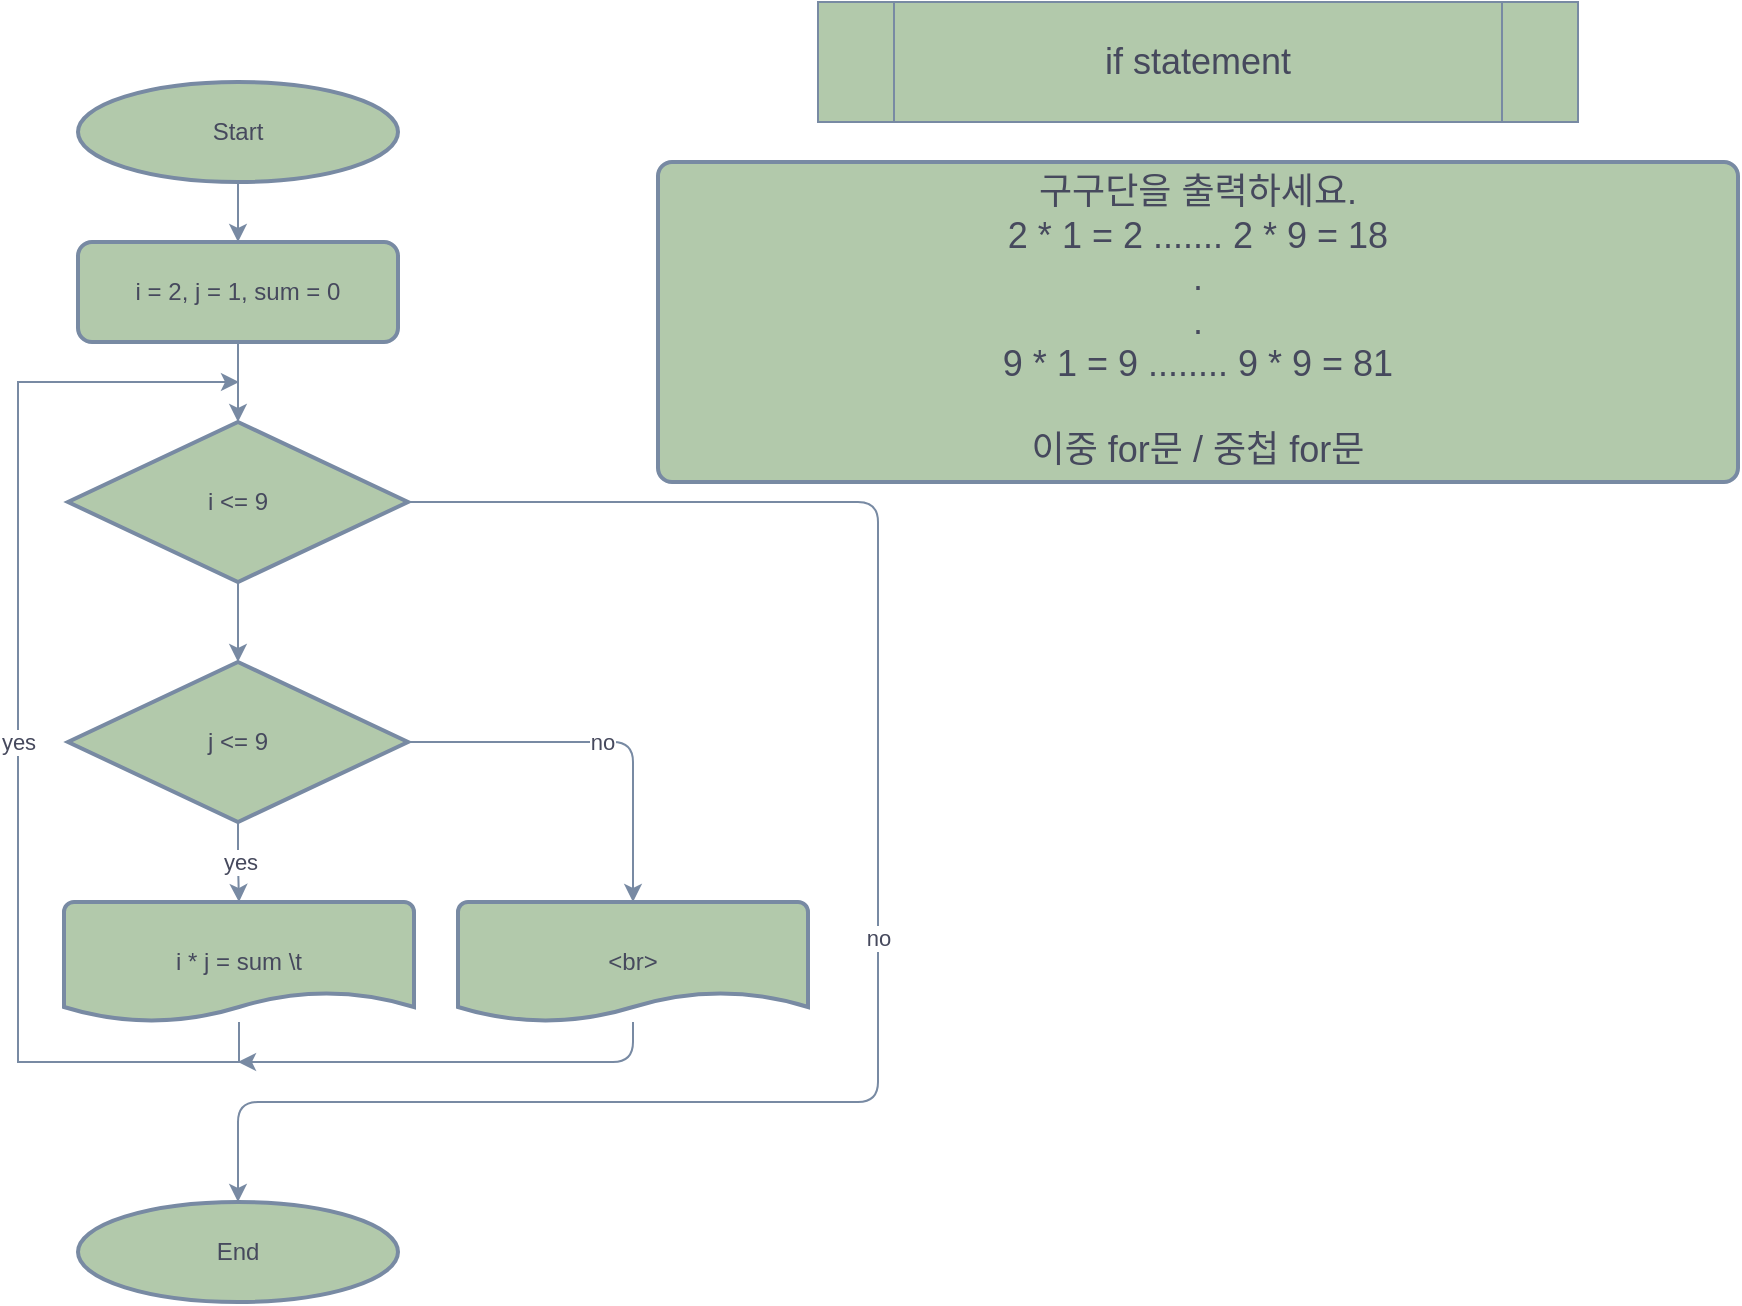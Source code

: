 <mxfile version="19.0.3" type="device"><diagram id="B-7p5GUDd8aW4WVac7sL" name="Page-1"><mxGraphModel dx="1102" dy="854" grid="1" gridSize="10" guides="1" tooltips="1" connect="1" arrows="1" fold="1" page="1" pageScale="1" pageWidth="850" pageHeight="1100" math="0" shadow="0"><root><mxCell id="0"/><mxCell id="1" parent="0"/><mxCell id="keaOr_rlBgsbAaGe1tgf-1" value="if statement" style="shape=process;whiteSpace=wrap;html=1;backgroundOutline=1;fillColor=#B2C9AB;strokeColor=#788AA3;fontSize=18;fontColor=#46495D;" vertex="1" parent="1"><mxGeometry x="430" width="380" height="60" as="geometry"/></mxCell><mxCell id="keaOr_rlBgsbAaGe1tgf-2" value="구구단을 출력하세요.&lt;br&gt;2 * 1 = 2 ....... 2 * 9 = 18&lt;br&gt;.&lt;br&gt;.&lt;br&gt;9 * 1 = 9 ........ 9 * 9 = 81&lt;br&gt;&lt;br&gt;이중 for문 / 중첩 for문" style="rounded=1;whiteSpace=wrap;html=1;absoluteArcSize=1;arcSize=14;strokeWidth=2;fontSize=18;fillColor=#B2C9AB;strokeColor=#788AA3;fontColor=#46495D;" vertex="1" parent="1"><mxGeometry x="350" y="80" width="540" height="160" as="geometry"/></mxCell><mxCell id="keaOr_rlBgsbAaGe1tgf-10" value="" style="edgeStyle=orthogonalEdgeStyle;rounded=0;orthogonalLoop=1;jettySize=auto;html=1;strokeColor=#788AA3;fontColor=#46495D;" edge="1" parent="1" source="keaOr_rlBgsbAaGe1tgf-3" target="keaOr_rlBgsbAaGe1tgf-5"><mxGeometry relative="1" as="geometry"/></mxCell><mxCell id="keaOr_rlBgsbAaGe1tgf-3" value="Start" style="strokeWidth=2;html=1;shape=mxgraph.flowchart.start_1;whiteSpace=wrap;fillColor=#B2C9AB;strokeColor=#788AA3;fontColor=#46495D;" vertex="1" parent="1"><mxGeometry x="60" y="40" width="160" height="50" as="geometry"/></mxCell><mxCell id="keaOr_rlBgsbAaGe1tgf-4" value="End" style="strokeWidth=2;html=1;shape=mxgraph.flowchart.start_1;whiteSpace=wrap;fillColor=#B2C9AB;strokeColor=#788AA3;fontColor=#46495D;" vertex="1" parent="1"><mxGeometry x="60" y="600" width="160" height="50" as="geometry"/></mxCell><mxCell id="keaOr_rlBgsbAaGe1tgf-9" value="" style="edgeStyle=orthogonalEdgeStyle;rounded=0;orthogonalLoop=1;jettySize=auto;html=1;strokeColor=#788AA3;fontColor=#46495D;" edge="1" parent="1" source="keaOr_rlBgsbAaGe1tgf-5" target="keaOr_rlBgsbAaGe1tgf-6"><mxGeometry relative="1" as="geometry"/></mxCell><mxCell id="keaOr_rlBgsbAaGe1tgf-5" value="i = 2, j = 1, sum = 0" style="rounded=1;whiteSpace=wrap;html=1;absoluteArcSize=1;arcSize=14;strokeWidth=2;fillColor=#B2C9AB;strokeColor=#788AA3;fontColor=#46495D;" vertex="1" parent="1"><mxGeometry x="60" y="120" width="160" height="50" as="geometry"/></mxCell><mxCell id="keaOr_rlBgsbAaGe1tgf-8" value="" style="edgeStyle=orthogonalEdgeStyle;rounded=0;orthogonalLoop=1;jettySize=auto;html=1;strokeColor=#788AA3;fontColor=#46495D;" edge="1" parent="1" source="keaOr_rlBgsbAaGe1tgf-6" target="keaOr_rlBgsbAaGe1tgf-7"><mxGeometry relative="1" as="geometry"/></mxCell><mxCell id="keaOr_rlBgsbAaGe1tgf-20" value="no" style="edgeStyle=orthogonalEdgeStyle;curved=0;rounded=1;sketch=0;orthogonalLoop=1;jettySize=auto;html=1;entryX=0.5;entryY=0;entryDx=0;entryDy=0;entryPerimeter=0;fontColor=#46495D;strokeColor=#788AA3;fillColor=#B2C9AB;" edge="1" parent="1" source="keaOr_rlBgsbAaGe1tgf-6" target="keaOr_rlBgsbAaGe1tgf-4"><mxGeometry relative="1" as="geometry"><Array as="points"><mxPoint x="460" y="250"/><mxPoint x="460" y="550"/><mxPoint x="140" y="550"/></Array></mxGeometry></mxCell><mxCell id="keaOr_rlBgsbAaGe1tgf-6" value="i &amp;lt;= 9" style="strokeWidth=2;html=1;shape=mxgraph.flowchart.decision;whiteSpace=wrap;fillColor=#B2C9AB;strokeColor=#788AA3;fontColor=#46495D;" vertex="1" parent="1"><mxGeometry x="55" y="210" width="170" height="80" as="geometry"/></mxCell><mxCell id="keaOr_rlBgsbAaGe1tgf-12" value="yes" style="edgeStyle=orthogonalEdgeStyle;rounded=0;orthogonalLoop=1;jettySize=auto;html=1;strokeColor=#788AA3;fontColor=#46495D;" edge="1" parent="1" source="keaOr_rlBgsbAaGe1tgf-7" target="keaOr_rlBgsbAaGe1tgf-11"><mxGeometry relative="1" as="geometry"/></mxCell><mxCell id="keaOr_rlBgsbAaGe1tgf-19" value="no" style="edgeStyle=orthogonalEdgeStyle;curved=0;rounded=1;sketch=0;orthogonalLoop=1;jettySize=auto;html=1;entryX=0.5;entryY=0;entryDx=0;entryDy=0;entryPerimeter=0;fontColor=#46495D;strokeColor=#788AA3;fillColor=#B2C9AB;" edge="1" parent="1" source="keaOr_rlBgsbAaGe1tgf-7" target="keaOr_rlBgsbAaGe1tgf-18"><mxGeometry relative="1" as="geometry"/></mxCell><mxCell id="keaOr_rlBgsbAaGe1tgf-7" value="j &amp;lt;= 9" style="strokeWidth=2;html=1;shape=mxgraph.flowchart.decision;whiteSpace=wrap;fillColor=#B2C9AB;strokeColor=#788AA3;fontColor=#46495D;" vertex="1" parent="1"><mxGeometry x="55" y="330" width="170" height="80" as="geometry"/></mxCell><mxCell id="keaOr_rlBgsbAaGe1tgf-13" value="yes" style="edgeStyle=orthogonalEdgeStyle;rounded=0;orthogonalLoop=1;jettySize=auto;html=1;strokeColor=#788AA3;fontColor=#46495D;" edge="1" parent="1" source="keaOr_rlBgsbAaGe1tgf-11"><mxGeometry relative="1" as="geometry"><mxPoint x="140.5" y="190" as="targetPoint"/><Array as="points"><mxPoint x="141" y="530"/><mxPoint x="30" y="530"/><mxPoint x="30" y="190"/></Array></mxGeometry></mxCell><mxCell id="keaOr_rlBgsbAaGe1tgf-11" value="i * j = sum \t" style="strokeWidth=2;html=1;shape=mxgraph.flowchart.document2;whiteSpace=wrap;size=0.25;fillColor=#B2C9AB;strokeColor=#788AA3;fontColor=#46495D;" vertex="1" parent="1"><mxGeometry x="53" y="450" width="175" height="60" as="geometry"/></mxCell><mxCell id="keaOr_rlBgsbAaGe1tgf-21" style="edgeStyle=orthogonalEdgeStyle;curved=0;rounded=1;sketch=0;orthogonalLoop=1;jettySize=auto;html=1;fontColor=#46495D;strokeColor=#788AA3;fillColor=#B2C9AB;" edge="1" parent="1" source="keaOr_rlBgsbAaGe1tgf-18"><mxGeometry relative="1" as="geometry"><mxPoint x="140" y="530" as="targetPoint"/><Array as="points"><mxPoint x="338" y="530"/></Array></mxGeometry></mxCell><mxCell id="keaOr_rlBgsbAaGe1tgf-18" value="&amp;lt;br&amp;gt;" style="strokeWidth=2;html=1;shape=mxgraph.flowchart.document2;whiteSpace=wrap;size=0.25;fillColor=#B2C9AB;strokeColor=#788AA3;fontColor=#46495D;" vertex="1" parent="1"><mxGeometry x="250" y="450" width="175" height="60" as="geometry"/></mxCell></root></mxGraphModel></diagram></mxfile>